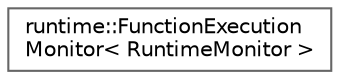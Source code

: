 digraph "Graphical Class Hierarchy"
{
 // LATEX_PDF_SIZE
  bgcolor="transparent";
  edge [fontname=Helvetica,fontsize=10,labelfontname=Helvetica,labelfontsize=10];
  node [fontname=Helvetica,fontsize=10,shape=box,height=0.2,width=0.4];
  rankdir="LR";
  Node0 [id="Node000000",label="runtime::FunctionExecution\lMonitor\< RuntimeMonitor \>",height=0.2,width=0.4,color="grey40", fillcolor="white", style="filled",URL="$de/df9/classruntime_1_1FunctionExecutionMonitor.html",tooltip=" "];
}
